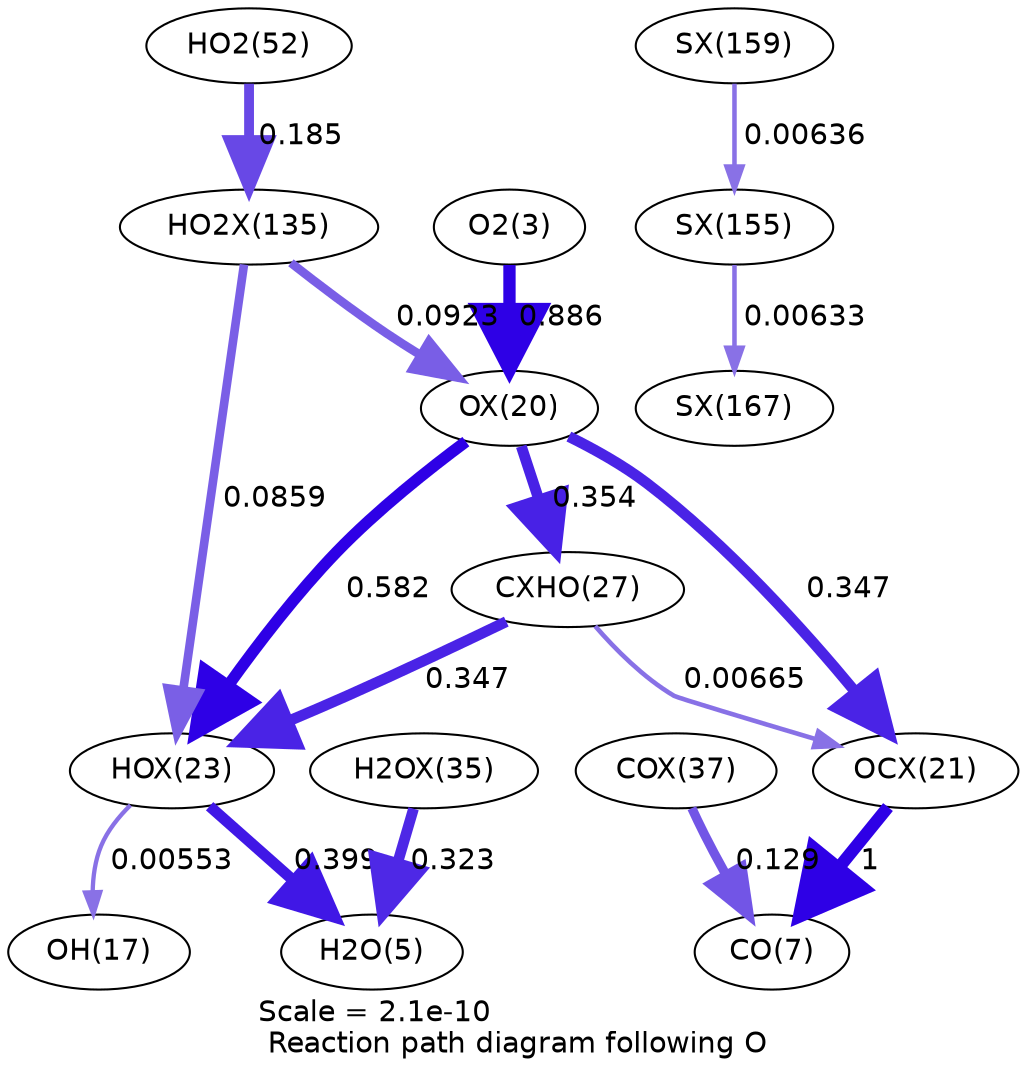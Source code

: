 digraph reaction_paths {
center=1;
s5 -> s24[fontname="Helvetica", penwidth=5.91, arrowsize=2.95, color="0.7, 1.39, 0.9"
, label=" 0.886"];
s24 -> s27[fontname="Helvetica", penwidth=5.59, arrowsize=2.8, color="0.7, 1.08, 0.9"
, label=" 0.582"];
s24 -> s30[fontname="Helvetica", penwidth=5.22, arrowsize=2.61, color="0.7, 0.854, 0.9"
, label=" 0.354"];
s24 -> s25[fontname="Helvetica", penwidth=5.2, arrowsize=2.6, color="0.7, 0.847, 0.9"
, label=" 0.347"];
s41 -> s24[fontname="Helvetica", penwidth=4.2, arrowsize=2.1, color="0.7, 0.592, 0.9"
, label=" 0.0923"];
s27 -> s19[fontname="Helvetica", penwidth=2.08, arrowsize=1.04, color="0.7, 0.506, 0.9"
, label=" 0.00553"];
s27 -> s7[fontname="Helvetica", penwidth=5.31, arrowsize=2.65, color="0.7, 0.899, 0.9"
, label=" 0.399"];
s30 -> s27[fontname="Helvetica", penwidth=5.2, arrowsize=2.6, color="0.7, 0.847, 0.9"
, label=" 0.347"];
s41 -> s27[fontname="Helvetica", penwidth=4.15, arrowsize=2.07, color="0.7, 0.586, 0.9"
, label=" 0.0859"];
s33 -> s7[fontname="Helvetica", penwidth=5.15, arrowsize=2.57, color="0.7, 0.823, 0.9"
, label=" 0.323"];
s30 -> s25[fontname="Helvetica", penwidth=2.22, arrowsize=1.11, color="0.7, 0.507, 0.9"
, label=" 0.00665"];
s25 -> s9[fontname="Helvetica", penwidth=6, arrowsize=3, color="0.7, 1.5, 0.9"
, label=" 1"];
s35 -> s9[fontname="Helvetica", penwidth=4.46, arrowsize=2.23, color="0.7, 0.629, 0.9"
, label=" 0.129"];
s21 -> s41[fontname="Helvetica", penwidth=4.72, arrowsize=2.36, color="0.7, 0.685, 0.9"
, label=" 0.185"];
s45 -> s44[fontname="Helvetica", penwidth=2.18, arrowsize=1.09, color="0.7, 0.506, 0.9"
, label=" 0.00636"];
s44 -> s46[fontname="Helvetica", penwidth=2.18, arrowsize=1.09, color="0.7, 0.506, 0.9"
, label=" 0.00633"];
s5 [ fontname="Helvetica", label="O2(3)"];
s7 [ fontname="Helvetica", label="H2O(5)"];
s9 [ fontname="Helvetica", label="CO(7)"];
s19 [ fontname="Helvetica", label="OH(17)"];
s21 [ fontname="Helvetica", label="HO2(52)"];
s24 [ fontname="Helvetica", label="OX(20)"];
s25 [ fontname="Helvetica", label="OCX(21)"];
s27 [ fontname="Helvetica", label="HOX(23)"];
s30 [ fontname="Helvetica", label="CXHO(27)"];
s33 [ fontname="Helvetica", label="H2OX(35)"];
s35 [ fontname="Helvetica", label="COX(37)"];
s41 [ fontname="Helvetica", label="HO2X(135)"];
s44 [ fontname="Helvetica", label="SX(155)"];
s45 [ fontname="Helvetica", label="SX(159)"];
s46 [ fontname="Helvetica", label="SX(167)"];
 label = "Scale = 2.1e-10\l Reaction path diagram following O";
 fontname = "Helvetica";
}
